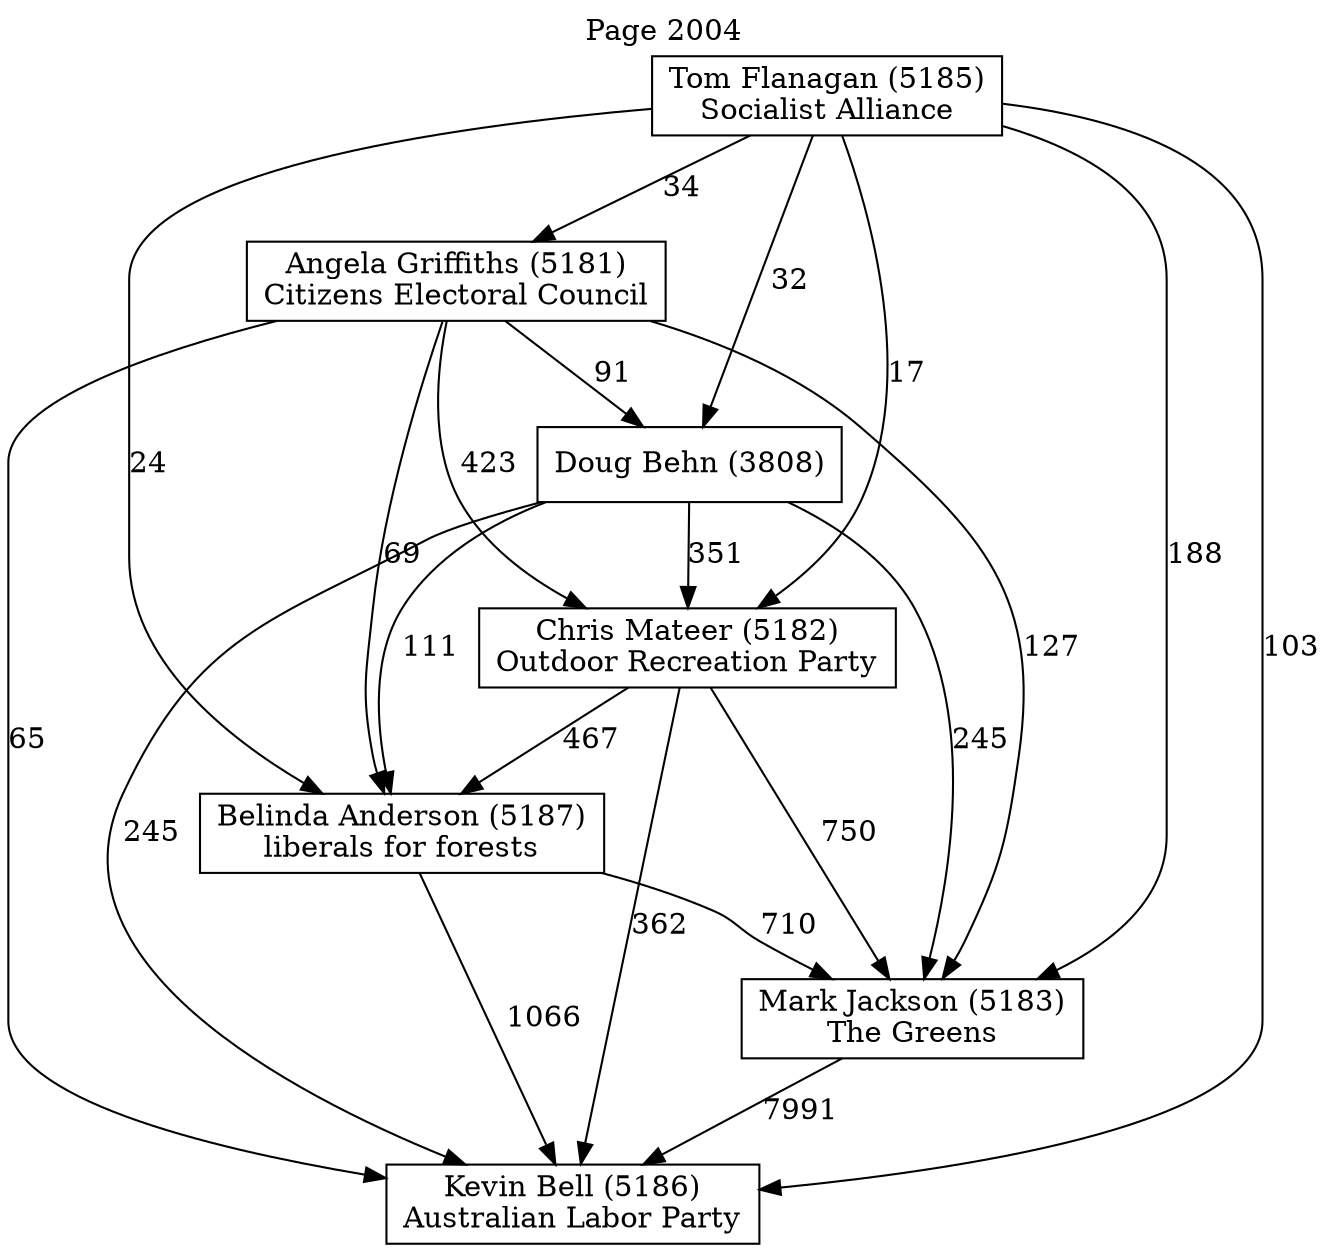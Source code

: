 // House preference flow
digraph "Kevin Bell (5186)_Page_2004" {
	graph [label="Page 2004" labelloc=t mclimit=10]
	node [shape=box]
	"Angela Griffiths (5181)" [label="Angela Griffiths (5181)
Citizens Electoral Council"]
	"Belinda Anderson (5187)" [label="Belinda Anderson (5187)
liberals for forests"]
	"Chris Mateer (5182)" [label="Chris Mateer (5182)
Outdoor Recreation Party"]
	"Doug Behn (3808)" [label="Doug Behn (3808)
"]
	"Kevin Bell (5186)" [label="Kevin Bell (5186)
Australian Labor Party"]
	"Mark Jackson (5183)" [label="Mark Jackson (5183)
The Greens"]
	"Tom Flanagan (5185)" [label="Tom Flanagan (5185)
Socialist Alliance"]
	"Angela Griffiths (5181)" -> "Belinda Anderson (5187)" [label=69]
	"Angela Griffiths (5181)" -> "Chris Mateer (5182)" [label=423]
	"Angela Griffiths (5181)" -> "Doug Behn (3808)" [label=91]
	"Angela Griffiths (5181)" -> "Kevin Bell (5186)" [label=65]
	"Angela Griffiths (5181)" -> "Mark Jackson (5183)" [label=127]
	"Belinda Anderson (5187)" -> "Kevin Bell (5186)" [label=1066]
	"Belinda Anderson (5187)" -> "Mark Jackson (5183)" [label=710]
	"Chris Mateer (5182)" -> "Belinda Anderson (5187)" [label=467]
	"Chris Mateer (5182)" -> "Kevin Bell (5186)" [label=362]
	"Chris Mateer (5182)" -> "Mark Jackson (5183)" [label=750]
	"Doug Behn (3808)" -> "Belinda Anderson (5187)" [label=111]
	"Doug Behn (3808)" -> "Chris Mateer (5182)" [label=351]
	"Doug Behn (3808)" -> "Kevin Bell (5186)" [label=245]
	"Doug Behn (3808)" -> "Mark Jackson (5183)" [label=245]
	"Mark Jackson (5183)" -> "Kevin Bell (5186)" [label=7991]
	"Tom Flanagan (5185)" -> "Angela Griffiths (5181)" [label=34]
	"Tom Flanagan (5185)" -> "Belinda Anderson (5187)" [label=24]
	"Tom Flanagan (5185)" -> "Chris Mateer (5182)" [label=17]
	"Tom Flanagan (5185)" -> "Doug Behn (3808)" [label=32]
	"Tom Flanagan (5185)" -> "Kevin Bell (5186)" [label=103]
	"Tom Flanagan (5185)" -> "Mark Jackson (5183)" [label=188]
}
